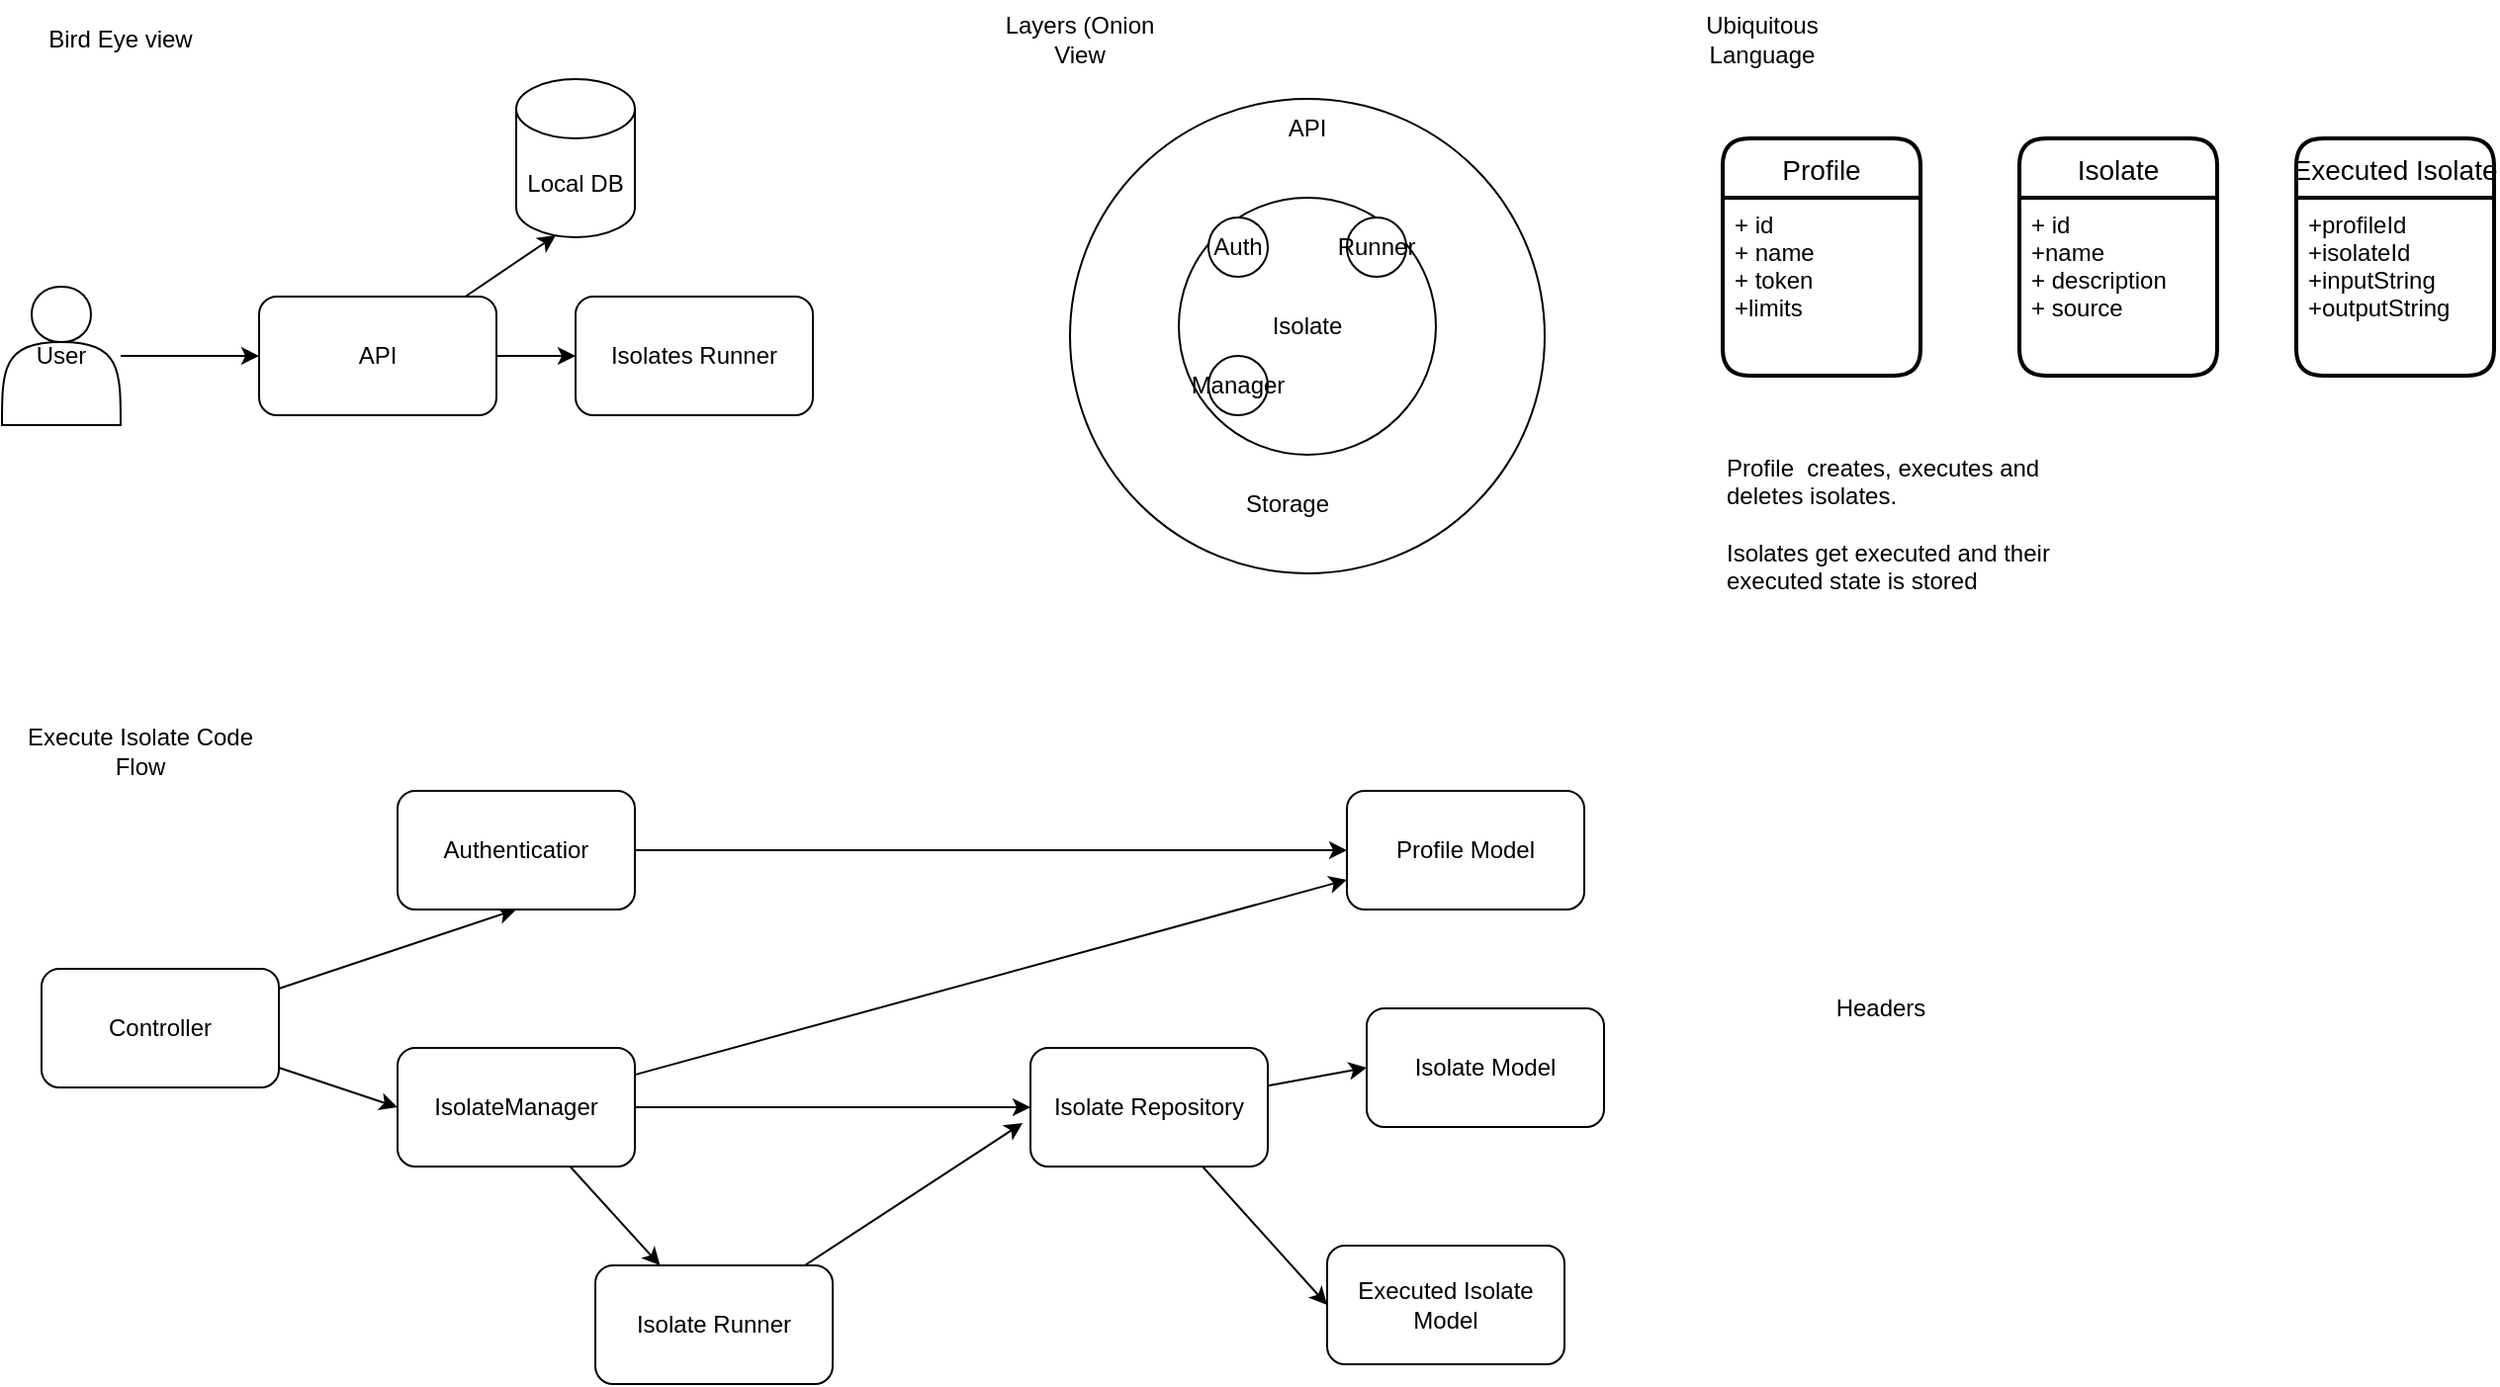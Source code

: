 <mxfile>
    <diagram id="bdGLufFbmblh0Mh4JZoR" name="General">
        <mxGraphModel dx="893" dy="1131" grid="1" gridSize="10" guides="1" tooltips="1" connect="1" arrows="1" fold="1" page="1" pageScale="1" pageWidth="1400" pageHeight="850" math="0" shadow="0">
            <root>
                <mxCell id="0"/>
                <mxCell id="1" parent="0"/>
                <mxCell id="6" style="edgeStyle=none;html=1;entryX=0.333;entryY=0.988;entryDx=0;entryDy=0;entryPerimeter=0;" parent="1" source="2" target="4" edge="1">
                    <mxGeometry relative="1" as="geometry"/>
                </mxCell>
                <mxCell id="8" style="edgeStyle=none;html=1;" parent="1" source="2" target="7" edge="1">
                    <mxGeometry relative="1" as="geometry"/>
                </mxCell>
                <mxCell id="2" value="API" style="rounded=1;whiteSpace=wrap;html=1;" parent="1" vertex="1">
                    <mxGeometry x="150" y="160" width="120" height="60" as="geometry"/>
                </mxCell>
                <mxCell id="4" value="Local DB" style="shape=cylinder3;whiteSpace=wrap;html=1;boundedLbl=1;backgroundOutline=1;size=15;" parent="1" vertex="1">
                    <mxGeometry x="280" y="50" width="60" height="80" as="geometry"/>
                </mxCell>
                <mxCell id="7" value="Isolates Runner" style="rounded=1;whiteSpace=wrap;html=1;" parent="1" vertex="1">
                    <mxGeometry x="310" y="160" width="120" height="60" as="geometry"/>
                </mxCell>
                <mxCell id="11" style="edgeStyle=none;html=1;" parent="1" source="10" target="2" edge="1">
                    <mxGeometry relative="1" as="geometry"/>
                </mxCell>
                <mxCell id="10" value="User" style="shape=actor;whiteSpace=wrap;html=1;" parent="1" vertex="1">
                    <mxGeometry x="20" y="155" width="60" height="70" as="geometry"/>
                </mxCell>
                <mxCell id="12" value="Bird Eye view" style="text;html=1;strokeColor=none;fillColor=none;align=center;verticalAlign=middle;whiteSpace=wrap;rounded=0;" parent="1" vertex="1">
                    <mxGeometry x="30" y="10" width="100" height="40" as="geometry"/>
                </mxCell>
                <mxCell id="19" value="" style="ellipse;whiteSpace=wrap;html=1;aspect=fixed;" parent="1" vertex="1">
                    <mxGeometry x="560" y="60" width="240" height="240" as="geometry"/>
                </mxCell>
                <mxCell id="20" value="Isolate" style="ellipse;whiteSpace=wrap;html=1;aspect=fixed;" parent="1" vertex="1">
                    <mxGeometry x="615" y="110" width="130" height="130" as="geometry"/>
                </mxCell>
                <mxCell id="21" value="API" style="text;html=1;strokeColor=none;fillColor=none;align=center;verticalAlign=middle;whiteSpace=wrap;rounded=0;" parent="1" vertex="1">
                    <mxGeometry x="650" y="60" width="60" height="30" as="geometry"/>
                </mxCell>
                <mxCell id="22" value="Storage" style="text;html=1;strokeColor=none;fillColor=none;align=center;verticalAlign=middle;whiteSpace=wrap;rounded=0;" parent="1" vertex="1">
                    <mxGeometry x="640" y="250" width="60" height="30" as="geometry"/>
                </mxCell>
                <mxCell id="24" value="Auth" style="ellipse;whiteSpace=wrap;html=1;aspect=fixed;" parent="1" vertex="1">
                    <mxGeometry x="630" y="120" width="30" height="30" as="geometry"/>
                </mxCell>
                <mxCell id="25" value="Runner" style="ellipse;whiteSpace=wrap;html=1;aspect=fixed;" parent="1" vertex="1">
                    <mxGeometry x="700" y="120" width="30" height="30" as="geometry"/>
                </mxCell>
                <mxCell id="27" value="Manager" style="ellipse;whiteSpace=wrap;html=1;aspect=fixed;" parent="1" vertex="1">
                    <mxGeometry x="630" y="190" width="30" height="30" as="geometry"/>
                </mxCell>
                <mxCell id="28" value="Layers (Onion View" style="text;html=1;strokeColor=none;fillColor=none;align=center;verticalAlign=middle;whiteSpace=wrap;rounded=0;" parent="1" vertex="1">
                    <mxGeometry x="515" y="10" width="100" height="40" as="geometry"/>
                </mxCell>
                <mxCell id="32" value="Ubiquitous Language" style="text;html=1;strokeColor=none;fillColor=none;align=center;verticalAlign=middle;whiteSpace=wrap;rounded=0;" parent="1" vertex="1">
                    <mxGeometry x="880" y="15" width="60" height="30" as="geometry"/>
                </mxCell>
                <mxCell id="33" value="Isolate" style="swimlane;childLayout=stackLayout;horizontal=1;startSize=30;horizontalStack=0;rounded=1;fontSize=14;fontStyle=0;strokeWidth=2;resizeParent=0;resizeLast=1;shadow=0;dashed=0;align=center;" parent="1" vertex="1">
                    <mxGeometry x="1040" y="80" width="100" height="120" as="geometry"/>
                </mxCell>
                <mxCell id="34" value="+ id&#10;+name&#10;+ description&#10;+ source" style="align=left;strokeColor=none;fillColor=none;spacingLeft=4;fontSize=12;verticalAlign=top;resizable=0;rotatable=0;part=1;" parent="33" vertex="1">
                    <mxGeometry y="30" width="100" height="90" as="geometry"/>
                </mxCell>
                <mxCell id="35" value="Executed Isolate" style="swimlane;childLayout=stackLayout;horizontal=1;startSize=30;horizontalStack=0;rounded=1;fontSize=14;fontStyle=0;strokeWidth=2;resizeParent=0;resizeLast=1;shadow=0;dashed=0;align=center;" parent="1" vertex="1">
                    <mxGeometry x="1180" y="80" width="100" height="120" as="geometry"/>
                </mxCell>
                <mxCell id="36" value="+profileId&#10;+isolateId&#10;+inputString&#10;+outputString" style="align=left;strokeColor=none;fillColor=none;spacingLeft=4;fontSize=12;verticalAlign=top;resizable=0;rotatable=0;part=1;" parent="35" vertex="1">
                    <mxGeometry y="30" width="100" height="90" as="geometry"/>
                </mxCell>
                <mxCell id="37" value="Profile" style="swimlane;childLayout=stackLayout;horizontal=1;startSize=30;horizontalStack=0;rounded=1;fontSize=14;fontStyle=0;strokeWidth=2;resizeParent=0;resizeLast=1;shadow=0;dashed=0;align=center;" parent="1" vertex="1">
                    <mxGeometry x="890" y="80" width="100" height="120" as="geometry"/>
                </mxCell>
                <mxCell id="38" value="+ id&#10;+ name&#10;+ token&#10;+limits" style="align=left;strokeColor=none;fillColor=none;spacingLeft=4;fontSize=12;verticalAlign=top;resizable=0;rotatable=0;part=1;" parent="37" vertex="1">
                    <mxGeometry y="30" width="100" height="90" as="geometry"/>
                </mxCell>
                <mxCell id="42" value="Profile&amp;nbsp; creates, executes and deletes isolates.&lt;br&gt;&lt;br&gt;Isolates get executed and their executed state is stored" style="text;html=1;strokeColor=none;fillColor=none;align=left;verticalAlign=middle;whiteSpace=wrap;rounded=0;" parent="1" vertex="1">
                    <mxGeometry x="890" y="220" width="190" height="110" as="geometry"/>
                </mxCell>
                <mxCell id="43" value="Execute Isolate Code Flow" style="text;html=1;strokeColor=none;fillColor=none;align=center;verticalAlign=middle;whiteSpace=wrap;rounded=0;" parent="1" vertex="1">
                    <mxGeometry x="20" y="370" width="140" height="40" as="geometry"/>
                </mxCell>
                <mxCell id="54" style="edgeStyle=none;html=1;entryX=0;entryY=0.5;entryDx=0;entryDy=0;" parent="1" source="44" target="51" edge="1">
                    <mxGeometry relative="1" as="geometry"/>
                </mxCell>
                <mxCell id="55" style="edgeStyle=none;html=1;entryX=0;entryY=0.5;entryDx=0;entryDy=0;" parent="1" source="44" target="53" edge="1">
                    <mxGeometry relative="1" as="geometry"/>
                </mxCell>
                <mxCell id="44" value="Isolate Repository" style="rounded=1;whiteSpace=wrap;html=1;" parent="1" vertex="1">
                    <mxGeometry x="540" y="540" width="120" height="60" as="geometry"/>
                </mxCell>
                <mxCell id="57" style="edgeStyle=none;html=1;entryX=0;entryY=0.75;entryDx=0;entryDy=0;" parent="1" source="45" target="52" edge="1">
                    <mxGeometry relative="1" as="geometry"/>
                </mxCell>
                <mxCell id="61" style="edgeStyle=none;html=1;" parent="1" source="45" target="44" edge="1">
                    <mxGeometry relative="1" as="geometry"/>
                </mxCell>
                <mxCell id="62" style="edgeStyle=none;html=1;" parent="1" source="45" target="59" edge="1">
                    <mxGeometry relative="1" as="geometry"/>
                </mxCell>
                <mxCell id="45" value="IsolateManager" style="rounded=1;whiteSpace=wrap;html=1;" parent="1" vertex="1">
                    <mxGeometry x="220" y="540" width="120" height="60" as="geometry"/>
                </mxCell>
                <mxCell id="49" style="edgeStyle=none;html=1;entryX=0.5;entryY=1;entryDx=0;entryDy=0;" parent="1" source="46" target="48" edge="1">
                    <mxGeometry relative="1" as="geometry"/>
                </mxCell>
                <mxCell id="60" style="edgeStyle=none;html=1;entryX=0;entryY=0.5;entryDx=0;entryDy=0;" parent="1" source="46" target="45" edge="1">
                    <mxGeometry relative="1" as="geometry"/>
                </mxCell>
                <mxCell id="46" value="Controller" style="rounded=1;whiteSpace=wrap;html=1;" parent="1" vertex="1">
                    <mxGeometry x="40" y="500" width="120" height="60" as="geometry"/>
                </mxCell>
                <mxCell id="56" style="edgeStyle=none;html=1;entryX=0;entryY=0.5;entryDx=0;entryDy=0;" parent="1" source="48" target="52" edge="1">
                    <mxGeometry relative="1" as="geometry"/>
                </mxCell>
                <mxCell id="48" value="Authenticatior" style="rounded=1;whiteSpace=wrap;html=1;" parent="1" vertex="1">
                    <mxGeometry x="220" y="410" width="120" height="60" as="geometry"/>
                </mxCell>
                <mxCell id="51" value="Isolate Model" style="rounded=1;whiteSpace=wrap;html=1;" parent="1" vertex="1">
                    <mxGeometry x="710" y="520" width="120" height="60" as="geometry"/>
                </mxCell>
                <mxCell id="52" value="Profile Model" style="rounded=1;whiteSpace=wrap;html=1;" parent="1" vertex="1">
                    <mxGeometry x="700" y="410" width="120" height="60" as="geometry"/>
                </mxCell>
                <mxCell id="53" value="Executed Isolate Model" style="rounded=1;whiteSpace=wrap;html=1;" parent="1" vertex="1">
                    <mxGeometry x="690" y="640" width="120" height="60" as="geometry"/>
                </mxCell>
                <mxCell id="63" style="edgeStyle=none;html=1;entryX=-0.033;entryY=0.633;entryDx=0;entryDy=0;entryPerimeter=0;" parent="1" source="59" target="44" edge="1">
                    <mxGeometry relative="1" as="geometry"/>
                </mxCell>
                <mxCell id="59" value="Isolate Runner" style="rounded=1;whiteSpace=wrap;html=1;" parent="1" vertex="1">
                    <mxGeometry x="320" y="650" width="120" height="60" as="geometry"/>
                </mxCell>
                <mxCell id="Sm8crVJ1xdBKoFlzH7P_-65" value="Headers" style="text;html=1;strokeColor=none;fillColor=none;align=center;verticalAlign=middle;whiteSpace=wrap;rounded=0;" parent="1" vertex="1">
                    <mxGeometry x="900" y="500" width="140" height="40" as="geometry"/>
                </mxCell>
            </root>
        </mxGraphModel>
    </diagram>
    <diagram id="voJFn-5Nc-53CdJ_hb5G" name="API">
        <mxGraphModel dx="893" dy="1131" grid="1" gridSize="10" guides="1" tooltips="1" connect="1" arrows="1" fold="1" page="1" pageScale="1" pageWidth="1400" pageHeight="850" math="0" shadow="0">
            <root>
                <mxCell id="SBt2DDi_xRYRnVNfj4ru-0"/>
                <mxCell id="SBt2DDi_xRYRnVNfj4ru-1" parent="SBt2DDi_xRYRnVNfj4ru-0"/>
                <mxCell id="dhkpYvgG8E9a7pVjgJ6H-0" value="Profile" style="swimlane;childLayout=stackLayout;horizontal=1;startSize=30;horizontalStack=0;rounded=1;fontSize=14;fontStyle=0;strokeWidth=2;resizeParent=0;resizeLast=1;shadow=0;dashed=0;align=center;" vertex="1" parent="SBt2DDi_xRYRnVNfj4ru-1">
                    <mxGeometry x="20" y="150" width="170" height="200" as="geometry"/>
                </mxCell>
                <mxCell id="dhkpYvgG8E9a7pVjgJ6H-1" value="+ create&#10;+ delete" style="align=left;strokeColor=none;fillColor=none;spacingLeft=4;fontSize=12;verticalAlign=top;resizable=0;rotatable=0;part=1;" vertex="1" parent="dhkpYvgG8E9a7pVjgJ6H-0">
                    <mxGeometry y="30" width="170" height="170" as="geometry"/>
                </mxCell>
                <mxCell id="dhkpYvgG8E9a7pVjgJ6H-3" value="Isolate" style="swimlane;childLayout=stackLayout;horizontal=1;startSize=30;horizontalStack=0;rounded=1;fontSize=14;fontStyle=0;strokeWidth=2;resizeParent=0;resizeLast=1;shadow=0;dashed=0;align=center;" vertex="1" parent="SBt2DDi_xRYRnVNfj4ru-1">
                    <mxGeometry x="230" y="150" width="170" height="200" as="geometry"/>
                </mxCell>
                <mxCell id="dhkpYvgG8E9a7pVjgJ6H-4" value="+ create&#10;+ delete&#10;+ run&#10;+ list for user" style="align=left;strokeColor=none;fillColor=none;spacingLeft=4;fontSize=12;verticalAlign=top;resizable=0;rotatable=0;part=1;" vertex="1" parent="dhkpYvgG8E9a7pVjgJ6H-3">
                    <mxGeometry y="30" width="170" height="170" as="geometry"/>
                </mxCell>
                <mxCell id="xbjlxjohklcbYhs_B_nX-0" value="API" style="text;html=1;strokeColor=none;fillColor=none;align=center;verticalAlign=middle;whiteSpace=wrap;rounded=0;" vertex="1" parent="SBt2DDi_xRYRnVNfj4ru-1">
                    <mxGeometry x="470" y="30" width="140" height="40" as="geometry"/>
                </mxCell>
                <mxCell id="xbjlxjohklcbYhs_B_nX-1" value="&lt;span style=&quot;text-align: left&quot;&gt;POST/GET/DELETE&amp;nbsp;&amp;nbsp;&lt;/span&gt;&lt;span style=&quot;text-align: left&quot;&gt;/isolate no update&lt;/span&gt;&lt;span style=&quot;text-align: left&quot;&gt;&lt;br&gt;&lt;/span&gt;&lt;div style=&quot;text-align: left&quot;&gt;&lt;span&gt;POST /isolate:run&amp;nbsp;&lt;/span&gt;&lt;/div&gt;" style="text;html=1;strokeColor=none;fillColor=none;align=center;verticalAlign=middle;whiteSpace=wrap;rounded=0;" vertex="1" parent="SBt2DDi_xRYRnVNfj4ru-1">
                    <mxGeometry x="530" y="70" width="280" height="80" as="geometry"/>
                </mxCell>
                <mxCell id="xbjlxjohklcbYhs_B_nX-2" value="&lt;div style=&quot;text-align: left&quot;&gt;&lt;span&gt;Authorization: Bearer &amp;lt;OTP&amp;gt;&lt;/span&gt;&lt;/div&gt;&lt;div style=&quot;text-align: left&quot;&gt;&lt;span&gt;XProfile: &amp;lt;profileId&amp;gt;&lt;/span&gt;&lt;/div&gt;&lt;div style=&quot;text-align: left&quot;&gt;&lt;br&gt;&lt;/div&gt;" style="text;html=1;strokeColor=none;fillColor=none;align=center;verticalAlign=middle;whiteSpace=wrap;rounded=0;" vertex="1" parent="SBt2DDi_xRYRnVNfj4ru-1">
                    <mxGeometry x="550" y="200" width="280" height="80" as="geometry"/>
                </mxCell>
            </root>
        </mxGraphModel>
    </diagram>
</mxfile>